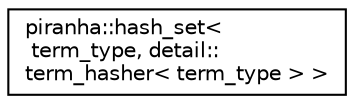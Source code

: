 digraph "Graphical Class Hierarchy"
{
  edge [fontname="Helvetica",fontsize="10",labelfontname="Helvetica",labelfontsize="10"];
  node [fontname="Helvetica",fontsize="10",shape=record];
  rankdir="LR";
  Node0 [label="piranha::hash_set\<\l term_type, detail::\lterm_hasher\< term_type \> \>",height=0.2,width=0.4,color="black", fillcolor="white", style="filled",URL="$classpiranha_1_1hash__set.html"];
}
